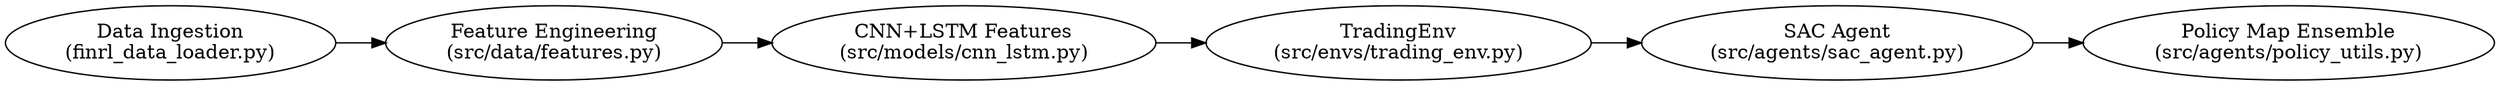 digraph G {
  rankdir=LR;
  DataIngestion [label="Data Ingestion\n(finrl_data_loader.py)"];
  FeatureEngineering [label="Feature Engineering\n(src/data/features.py)"];
  CNNLSTMExtractor [label="CNN+LSTM Features\n(src/models/cnn_lstm.py)"];
  TradingEnv [label="TradingEnv\n(src/envs/trading_env.py)"];
  SAC [label="SAC Agent\n(src/agents/sac_agent.py)"];
  Ensemble [label="Policy Map Ensemble\n(src/agents/policy_utils.py)"];
  DataIngestion -> FeatureEngineering -> CNNLSTMExtractor -> TradingEnv;
  TradingEnv -> SAC;
  SAC -> Ensemble;
}
